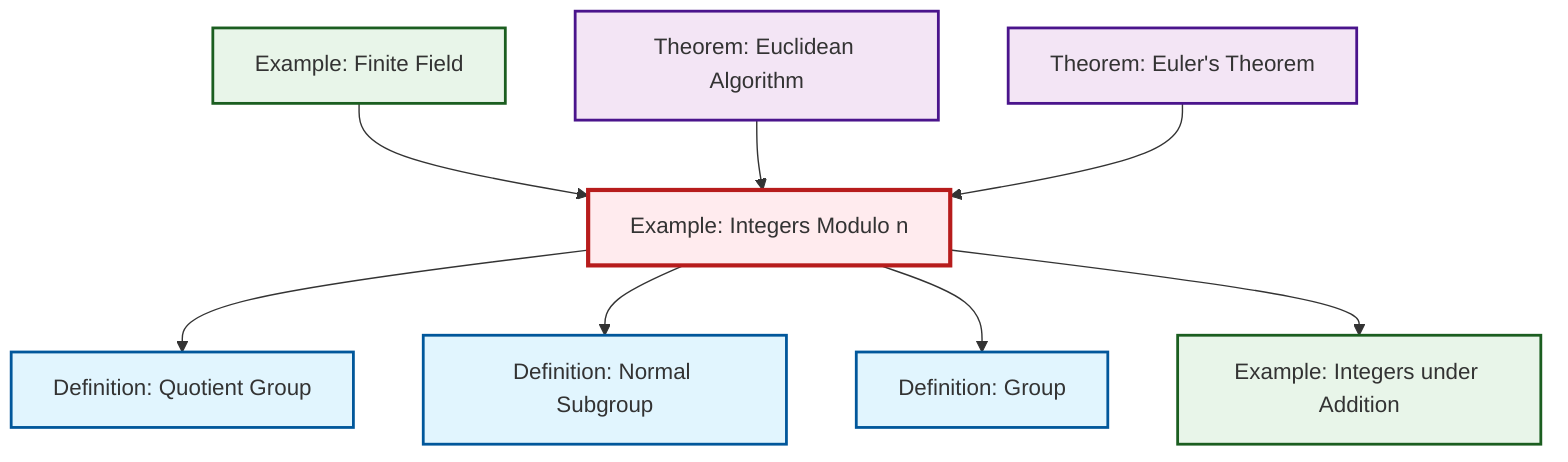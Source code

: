graph TD
    classDef definition fill:#e1f5fe,stroke:#01579b,stroke-width:2px
    classDef theorem fill:#f3e5f5,stroke:#4a148c,stroke-width:2px
    classDef axiom fill:#fff3e0,stroke:#e65100,stroke-width:2px
    classDef example fill:#e8f5e9,stroke:#1b5e20,stroke-width:2px
    classDef current fill:#ffebee,stroke:#b71c1c,stroke-width:3px
    def-group["Definition: Group"]:::definition
    ex-quotient-integers-mod-n["Example: Integers Modulo n"]:::example
    def-normal-subgroup["Definition: Normal Subgroup"]:::definition
    def-quotient-group["Definition: Quotient Group"]:::definition
    thm-euclidean-algorithm["Theorem: Euclidean Algorithm"]:::theorem
    thm-euler["Theorem: Euler's Theorem"]:::theorem
    ex-integers-addition["Example: Integers under Addition"]:::example
    ex-finite-field["Example: Finite Field"]:::example
    ex-finite-field --> ex-quotient-integers-mod-n
    thm-euclidean-algorithm --> ex-quotient-integers-mod-n
    ex-quotient-integers-mod-n --> def-quotient-group
    ex-quotient-integers-mod-n --> def-normal-subgroup
    ex-quotient-integers-mod-n --> def-group
    thm-euler --> ex-quotient-integers-mod-n
    ex-quotient-integers-mod-n --> ex-integers-addition
    class ex-quotient-integers-mod-n current